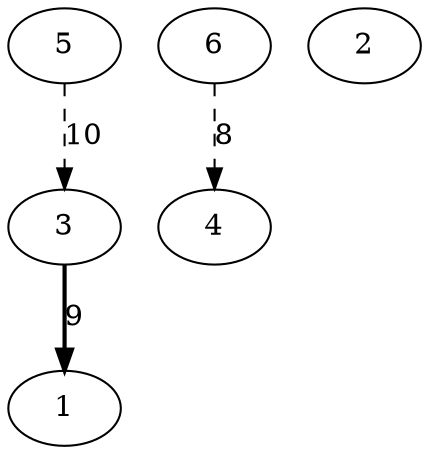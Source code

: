 digraph G {
3 -> 1 [style=bold, label=9];
5 -> 3 [style=dashed, label=10];
6 -> 4 [style=dashed, label=8];
1; 
2; 
3; 
4; 
5; 
6; 
}
